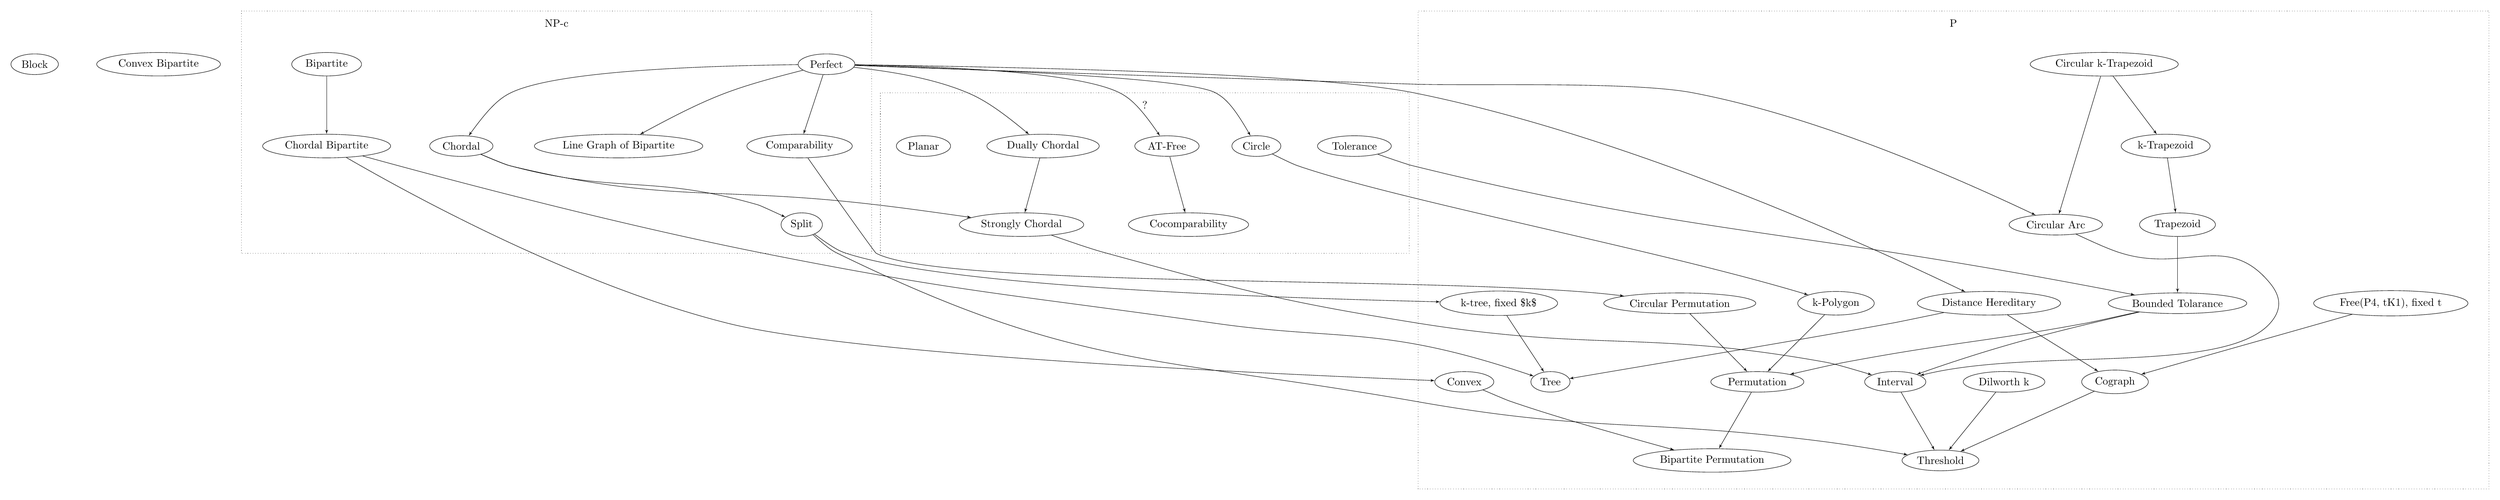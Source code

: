 \begin{tikzpicture}[>=latex',line join=bevel,]
%%
\begin{scope}
  \pgfsetstrokecolor{black}
  \pgfsetdash{{\pgflinewidth}{2pt}}{0pt}
  \definecolor{strokecol}{rgb}{0.0,0.0,0.0};
  \pgfsetstrokecolor{strokecol}
  \draw [dotted] (220.0bp,227.0bp) -- (220.0bp,452.0bp) -- (805.0bp,452.0bp) -- (805.0bp,227.0bp) -- cycle;
  \draw (512.5bp,440.5bp) node {NP-c};
\end{scope}
\begin{scope}
  \pgfsetstrokecolor{black}
  \pgfsetdash{{\pgflinewidth}{2pt}}{0pt}
  \definecolor{strokecol}{rgb}{0.0,0.0,0.0};
  \pgfsetstrokecolor{strokecol}
  \draw [dotted] (1312.0bp,8.0bp) -- (1312.0bp,452.0bp) -- (2306.0bp,452.0bp) -- (2306.0bp,8.0bp) -- cycle;
  \draw (1809.0bp,440.5bp) node {P};
\end{scope}
\begin{scope}
  \pgfsetstrokecolor{black}
  \pgfsetdash{{\pgflinewidth}{2pt}}{0pt}
  \definecolor{strokecol}{rgb}{0.0,0.0,0.0};
  \pgfsetstrokecolor{strokecol}
  \draw [dotted] (813.0bp,227.0bp) -- (813.0bp,376.0bp) -- (1304.0bp,376.0bp) -- (1304.0bp,227.0bp) -- cycle;
  \draw (1058.5bp,364.5bp) node {?};
\end{scope}
  \node (LOB) at (570.0bp,326.5bp) [draw,ellipse] {Line Graph of Bipartite};
  \node (Perfect) at (763.0bp,402.5bp) [draw,ellipse] {Perfect};
  \node (Chordal) at (424.0bp,326.5bp) [draw,ellipse] {Chordal};
  \node (Comparability) at (738.0bp,326.5bp) [draw,ellipse] {Comparability};
  \node (Split) at (740.0bp,253.5bp) [draw,ellipse] {Split};
  \node (ChordalBipartite) at (299.0bp,326.5bp) [draw,ellipse] {Chordal Bipartite};
  \node (Bipartite) at (299.0bp,402.5bp) [draw,ellipse] {Bipartite};
  \node (Tree) at (1435.0bp,107.5bp) [draw,ellipse] {Tree};
  \node (Interval) at (1755.0bp,107.5bp) [draw,ellipse] {Interval};
  \node (Threshold) at (1797.0bp,34.5bp) [draw,ellipse] {Threshold};
  \node (CircularArc) at (1904.0bp,253.5bp) [draw,ellipse] {Circular Arc};
  \node (Permutation) at (1627.0bp,107.5bp) [draw,ellipse] {Permutation};
  \node (BipartitePermutation) at (1585.0bp,34.5bp) [draw,ellipse] {Bipartite Permutation};
  \node (CircularPermutation) at (1555.0bp,180.5bp) [draw,ellipse] {Circular Permutation};
  \node (Convex) at (1355.0bp,107.5bp) [draw,ellipse] {Convex};
  \node (KPolygon) at (1700.0bp,180.5bp) [draw,ellipse] {k-Polygon};
  \node (KTreeFixed) at (1387.0bp,180.5bp) [draw,ellipse] {k-tree, fixed \$k\$};
  \node (Cograph) at (1959.0bp,107.5bp) [draw,ellipse] {Cograph};
  \node (DilworthK) at (1856.0bp,107.5bp) [draw,ellipse] {Dilworth k};
  \node (P4tK1) at (2215.0bp,180.5bp) [draw,ellipse] {Free(P4, tK1), fixed t};
  \node (DistanceHereditary) at (1842.0bp,180.5bp) [draw,ellipse] {Distance Hereditary};
  \node (BoundedTolerance) at (2017.0bp,180.5bp) [draw,ellipse] {Bounded Tolarance};
  \node (Trapezoid) at (2017.0bp,253.5bp) [draw,ellipse] {Trapezoid};
  \node (KTrapezoid) at (2006.0bp,326.5bp) [draw,ellipse] {k-Trapezoid};
  \node (CircularKTrapezoid) at (1949.0bp,402.5bp) [draw,ellipse] {Circular k-Trapezoid};
  \node (Tolerance) at (1253.0bp,326.5bp) [draw,ellipse] {Tolerance};
  \node (ATFree) at (1079.0bp,326.5bp) [draw,ellipse] {AT-Free};
  \node (CComparability) at (1099.0bp,253.5bp) [draw,ellipse] {Cocomparability};
  \node (StronglyChordal) at (944.0bp,253.5bp) [draw,ellipse] {Strongly Chordal};
  \node (DuallyChordal) at (964.0bp,326.5bp) [draw,ellipse] {Dually Chordal};
  \node (Circle) at (1162.0bp,326.5bp) [draw,ellipse] {Circle};
  \node (Planar) at (853.0bp,326.5bp) [draw,ellipse] {Planar};
  \node (Block) at (28.0bp,402.5bp) [draw,ellipse] {Block};
  \node (ConvexBipartite) at (143.0bp,402.5bp) [draw,ellipse] {Convex Bipartite};
  \draw [->] (Perfect) ..controls (711.14bp,389.32bp) and (689.12bp,383.19bp)  .. (670.0bp,376.0bp) .. controls (649.85bp,368.43bp) and (628.27bp,358.24bp)  .. (LOB);
  \draw [->] (Perfect) ..controls (661.75bp,401.11bp) and (514.9bp,397.65bp)  .. (470.0bp,376.0bp) .. controls (459.12bp,370.75bp) and (449.48bp,361.75bp)  .. (Chordal);
  \draw [->] (Perfect) ..controls (754.17bp,375.37bp) and (750.4bp,364.2bp)  .. (Comparability);
  \draw [->] (Chordal) ..controls (463.81bp,309.75bp) and (466.94bp,308.81bp)  .. (470.0bp,308.0bp) .. controls (569.57bp,281.54bp) and (599.98bp,300.44bp)  .. (699.0bp,272.0bp) .. controls (700.44bp,271.59bp) and (701.9bp,271.13bp)  .. (Split);
  \draw [->] (Bipartite) ..controls (299.0bp,375.56bp) and (299.0bp,364.66bp)  .. (ChordalBipartite);
  \draw [->] (Interval) ..controls (1770.1bp,80.941bp) and (1776.2bp,70.697bp)  .. (Threshold);
  \draw [->] (CircularArc) ..controls (1949.3bp,232.34bp) and (1957.3bp,229.36bp)  .. (1965.0bp,227.0bp) .. controls (2024.8bp,208.62bp) and (2063.4bp,247.45bp)  .. (2103.0bp,199.0bp) .. controls (2113.4bp,186.27bp) and (2113.9bp,174.3bp)  .. (2103.0bp,162.0bp) .. controls (2060.0bp,113.53bp) and (1882.1bp,139.76bp)  .. (Interval);
  \draw [->] (Permutation) ..controls (1611.9bp,80.941bp) and (1605.8bp,70.697bp)  .. (BipartitePermutation);
  \draw [->] (CircularPermutation) ..controls (1581.4bp,153.42bp) and (1592.6bp,142.41bp)  .. (Permutation);
  \draw [->] (Convex) ..controls (1393.0bp,91.106bp) and (1396.0bp,90.01bp)  .. (1399.0bp,89.0bp) .. controls (1435.2bp,76.638bp) and (1475.9bp,64.697bp)  .. (BipartitePermutation);
  \draw [->] (KPolygon) ..controls (1673.2bp,153.42bp) and (1661.9bp,142.41bp)  .. (Permutation);
  \draw [->] (KTreeFixed) ..controls (1404.4bp,153.77bp) and (1411.5bp,143.27bp)  .. (Tree);
  \draw [->] (Cograph) ..controls (1897.7bp,79.643bp) and (1869.2bp,67.156bp)  .. (Threshold);
  \draw [->] (DilworthK) ..controls (1834.5bp,80.592bp) and (1825.5bp,69.84bp)  .. (Threshold);
  \draw [->] (P4tK1) ..controls (2108.9bp,150.06bp) and (2048.9bp,133.43bp)  .. (Cograph);
  \draw [->] (DistanceHereditary) ..controls (1758.0bp,163.1bp) and (1755.0bp,162.54bp)  .. (1752.0bp,162.0bp) .. controls (1651.0bp,143.66bp) and (1531.5bp,124.05bp)  .. (Tree);
  \draw [->] (DistanceHereditary) ..controls (1885.5bp,153.08bp) and (1905.0bp,141.26bp)  .. (Cograph);
  \draw [->] (BoundedTolerance) ..controls (1901.3bp,153.86bp) and (1852.8bp,141.81bp)  .. (Interval);
  \draw [->] (BoundedTolerance) ..controls (1937.4bp,163.0bp) and (1934.7bp,162.49bp)  .. (1932.0bp,162.0bp) .. controls (1833.7bp,143.92bp) and (1808.3bp,144.32bp)  .. (1710.0bp,126.0bp) .. controls (1703.4bp,124.77bp) and (1696.5bp,123.42bp)  .. (Permutation);
  \draw [->] (Trapezoid) ..controls (2017.0bp,227.29bp) and (2017.0bp,217.55bp)  .. (BoundedTolerance);
  \draw [->] (KTrapezoid) ..controls (2009.9bp,300.29bp) and (2011.4bp,290.55bp)  .. (Trapezoid);
  \draw [->] (CircularKTrapezoid) ..controls (1936.0bp,359.01bp) and (1921.4bp,311.35bp)  .. (CircularArc);
  \draw [->] (CircularKTrapezoid) ..controls (1969.5bp,374.9bp) and (1978.6bp,363.03bp)  .. (KTrapezoid);
  \draw [->] (ATFree) ..controls (1086.1bp,300.2bp) and (1088.9bp,290.34bp)  .. (CComparability);
  \draw [->] (DuallyChordal) ..controls (956.87bp,300.2bp) and (954.09bp,290.34bp)  .. (StronglyChordal);
  \draw [->] (Perfect) ..controls (882.94bp,397.6bp) and (1114.7bp,390.09bp)  .. (1308.0bp,384.0bp) .. controls (1365.6bp,382.19bp) and (1510.4bp,386.79bp)  .. (1567.0bp,376.0bp) .. controls (1675.4bp,355.33bp) and (1795.4bp,304.97bp)  .. (CircularArc);
  \draw [->] (Perfect) ..controls (900.4bp,400.28bp) and (1209.6bp,395.75bp)  .. (1308.0bp,376.0bp) .. controls (1496.7bp,338.13bp) and (1707.9bp,245.02bp)  .. (DistanceHereditary);
  \draw [->] (Perfect) ..controls (860.95bp,400.55bp) and (994.17bp,396.42bp)  .. (1035.0bp,376.0bp) .. controls (1045.6bp,370.7bp) and (1054.8bp,361.69bp)  .. (ATFree);
  \draw [->] (Perfect) ..controls (824.34bp,395.63bp) and (862.72bp,389.19bp)  .. (894.0bp,376.0bp) .. controls (908.94bp,369.7bp) and (923.93bp,359.89bp)  .. (DuallyChordal);
  \draw [->] (Perfect) ..controls (881.7bp,398.35bp) and (1095.6bp,391.09bp)  .. (1124.0bp,376.0bp) .. controls (1133.6bp,370.88bp) and (1141.6bp,362.14bp)  .. (Circle);
  \draw [->] (Chordal) ..controls (463.78bp,309.62bp) and (466.93bp,308.74bp)  .. (470.0bp,308.0bp) .. controls (617.36bp,272.77bp) and (658.53bp,289.74bp)  .. (809.0bp,272.0bp) .. controls (826.92bp,269.89bp) and (846.16bp,267.48bp)  .. (StronglyChordal);
  \draw [->] (ChordalBipartite) ..controls (441.07bp,287.39bp) and (581.93bp,251.27bp)  .. (704.0bp,227.0bp) .. controls (888.83bp,190.26bp) and (936.44bp,188.63bp)  .. (1123.0bp,162.0bp) .. controls (1242.2bp,144.98bp) and (1278.6bp,160.63bp)  .. (Tree);
  \draw [->] (ChordalBipartite) ..controls (390.08bp,273.63bp) and (536.9bp,195.68bp)  .. (671.0bp,162.0bp) .. controls (792.76bp,131.42bp) and (1177.8bp,114.93bp)  .. (Convex);
  \draw [->] (Comparability) ..controls (770.13bp,280.43bp) and (807.91bp,227.59bp)  .. (809.0bp,227.0bp) .. controls (870.77bp,193.69bp) and (1354.9bp,206.39bp)  .. (CircularPermutation);
  \draw [->] (Split) ..controls (768.87bp,232.03bp) and (774.94bp,228.98bp)  .. (781.0bp,227.0bp) .. controls (877.25bp,195.56bp) and (1169.9bp,185.69bp)  .. (KTreeFixed);
  \draw [->] (Split) ..controls (763.66bp,232.31bp) and (768.32bp,229.29bp)  .. (773.0bp,227.0bp) .. controls (995.2bp,118.49bp) and (1068.4bp,131.8bp)  .. (1312.0bp,89.0bp) .. controls (1474.3bp,60.481bp) and (1517.5bp,73.297bp)  .. (1681.0bp,53.0bp) .. controls (1701.2bp,50.49bp) and (1723.4bp,47.268bp)  .. (Threshold);
  \draw [->] (Tolerance) ..controls (1300.1bp,310.04bp) and (1304.1bp,308.95bp)  .. (1308.0bp,308.0bp) .. controls (1578.2bp,241.73bp) and (1653.7bp,251.37bp)  .. (BoundedTolerance);
  \draw [->] (StronglyChordal) ..controls (1003.8bp,232.5bp) and (1013.7bp,229.55bp)  .. (1023.0bp,227.0bp) .. controls (1150.0bp,192.3bp) and (1182.0bp,182.74bp)  .. (1312.0bp,162.0bp) .. controls (1478.2bp,135.48bp) and (1523.3bp,155.67bp)  .. (1689.0bp,126.0bp) .. controls (1695.3bp,124.88bp) and (1701.8bp,123.45bp)  .. (Interval);
  \draw [->] (Circle) ..controls (1194.7bp,310.27bp) and (1197.9bp,309.06bp)  .. (1201.0bp,308.0bp) .. controls (1294.9bp,275.79bp) and (1535.2bp,230.21bp)  .. (KPolygon);
%
\end{tikzpicture}
